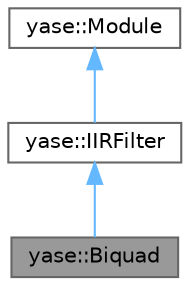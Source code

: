 digraph "yase::Biquad"
{
 // LATEX_PDF_SIZE
  bgcolor="transparent";
  edge [fontname=Helvetica,fontsize=10,labelfontname=Helvetica,labelfontsize=10];
  node [fontname=Helvetica,fontsize=10,shape=box,height=0.2,width=0.4];
  Node1 [id="Node000001",label="yase::Biquad",height=0.2,width=0.4,color="gray40", fillcolor="grey60", style="filled", fontcolor="black",tooltip="Standard Biquad filters adapated from https://www.w3.org/TR/audio-eq-cookbook/."];
  Node2 -> Node1 [id="edge1_Node000001_Node000002",dir="back",color="steelblue1",style="solid",tooltip=" "];
  Node2 [id="Node000002",label="yase::IIRFilter",height=0.2,width=0.4,color="gray40", fillcolor="white", style="filled",URL="$classyase_1_1_i_i_r_filter.html",tooltip="This module implements an Infinite Impulse Response (IIR) filter."];
  Node3 -> Node2 [id="edge2_Node000002_Node000003",dir="back",color="steelblue1",style="solid",tooltip=" "];
  Node3 [id="Node000003",label="yase::Module",height=0.2,width=0.4,color="gray40", fillcolor="white", style="filled",URL="$classyase_1_1_module.html",tooltip="An abstract base class for modules."];
}

